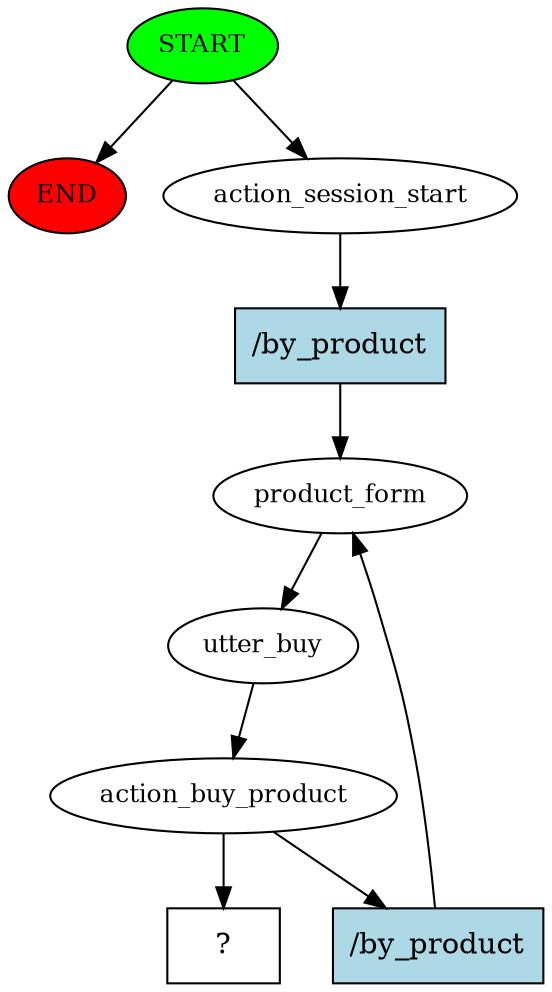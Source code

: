 digraph  {
0 [class="start active", fillcolor=green, fontsize=12, label=START, style=filled];
"-1" [class=end, fillcolor=red, fontsize=12, label=END, style=filled];
1 [class=active, fontsize=12, label=action_session_start];
2 [class=active, fontsize=12, label=product_form];
3 [class=active, fontsize=12, label=utter_buy];
4 [class=active, fontsize=12, label=action_buy_product];
14 [class="intent dashed active", label="  ?  ", shape=rect];
15 [class="intent active", fillcolor=lightblue, label="/by_product", shape=rect, style=filled];
16 [class="intent active", fillcolor=lightblue, label="/by_product", shape=rect, style=filled];
0 -> "-1"  [class="", key=NONE, label=""];
0 -> 1  [class=active, key=NONE, label=""];
1 -> 15  [class=active, key=0];
2 -> 3  [class=active, key=NONE, label=""];
3 -> 4  [class=active, key=NONE, label=""];
4 -> 14  [class=active, key=NONE, label=""];
4 -> 16  [class=active, key=0];
15 -> 2  [class=active, key=0];
16 -> 2  [class=active, key=0];
}
